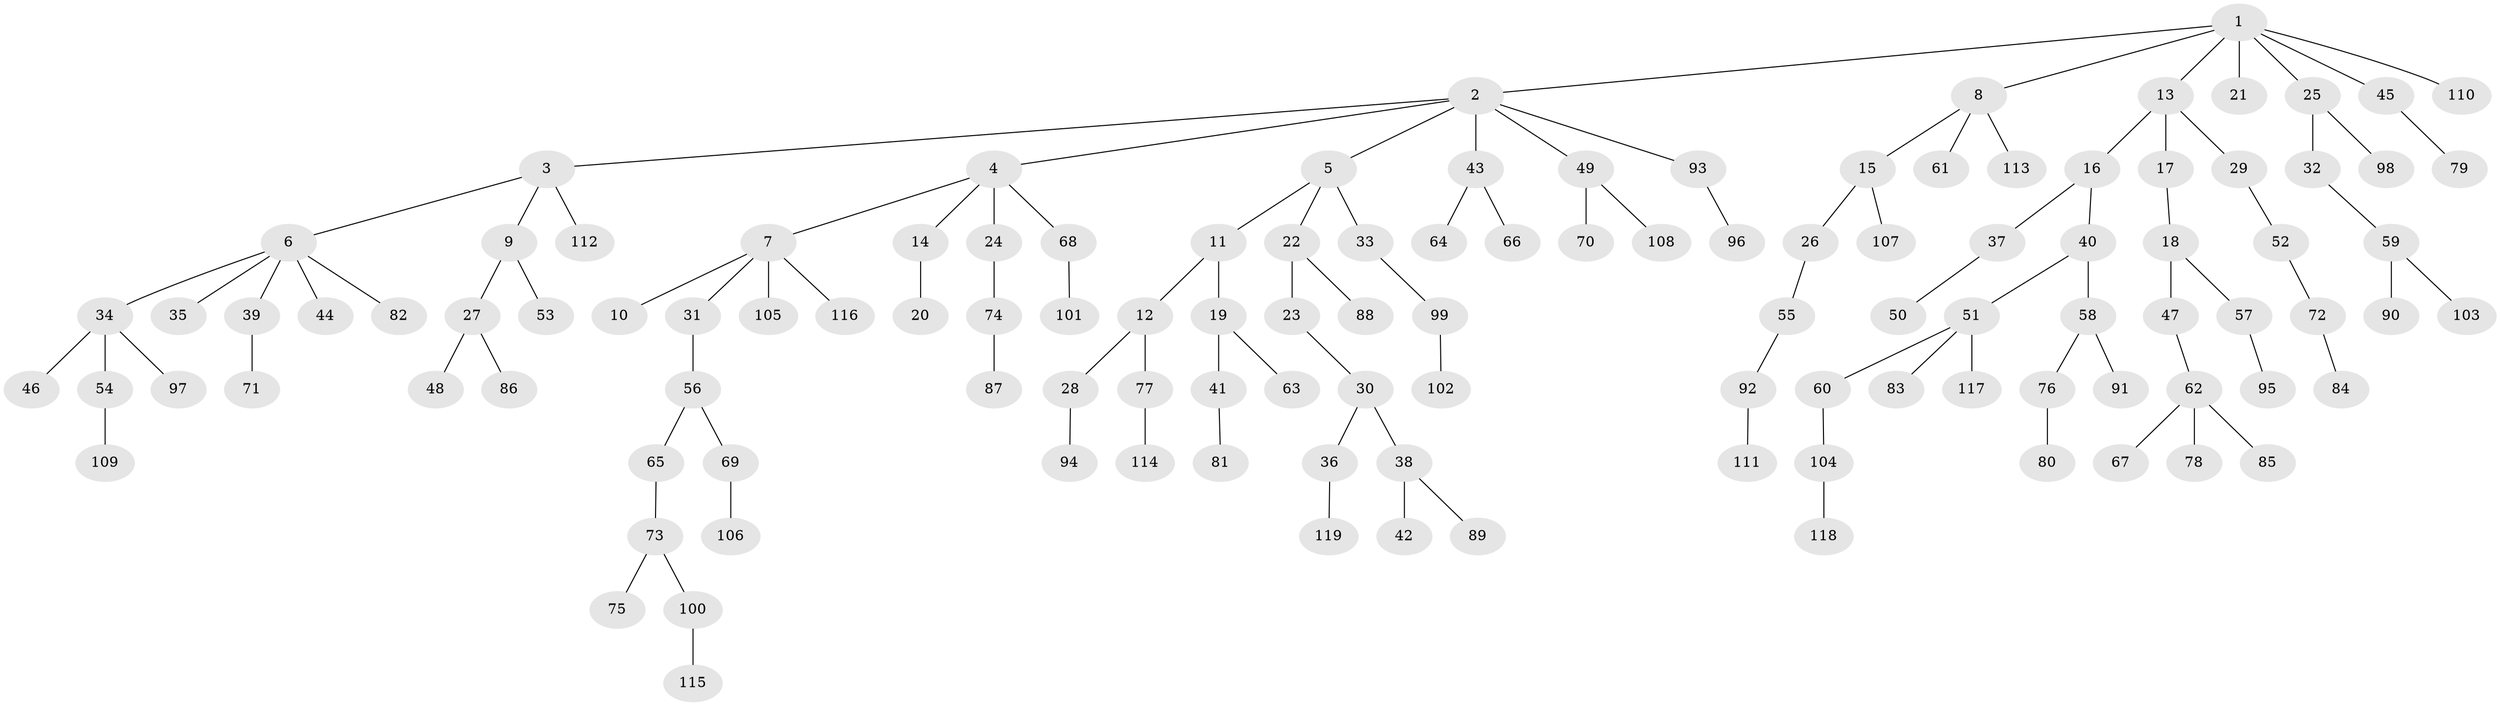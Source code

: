 // Generated by graph-tools (version 1.1) at 2025/15/03/09/25 04:15:37]
// undirected, 119 vertices, 118 edges
graph export_dot {
graph [start="1"]
  node [color=gray90,style=filled];
  1;
  2;
  3;
  4;
  5;
  6;
  7;
  8;
  9;
  10;
  11;
  12;
  13;
  14;
  15;
  16;
  17;
  18;
  19;
  20;
  21;
  22;
  23;
  24;
  25;
  26;
  27;
  28;
  29;
  30;
  31;
  32;
  33;
  34;
  35;
  36;
  37;
  38;
  39;
  40;
  41;
  42;
  43;
  44;
  45;
  46;
  47;
  48;
  49;
  50;
  51;
  52;
  53;
  54;
  55;
  56;
  57;
  58;
  59;
  60;
  61;
  62;
  63;
  64;
  65;
  66;
  67;
  68;
  69;
  70;
  71;
  72;
  73;
  74;
  75;
  76;
  77;
  78;
  79;
  80;
  81;
  82;
  83;
  84;
  85;
  86;
  87;
  88;
  89;
  90;
  91;
  92;
  93;
  94;
  95;
  96;
  97;
  98;
  99;
  100;
  101;
  102;
  103;
  104;
  105;
  106;
  107;
  108;
  109;
  110;
  111;
  112;
  113;
  114;
  115;
  116;
  117;
  118;
  119;
  1 -- 2;
  1 -- 8;
  1 -- 13;
  1 -- 21;
  1 -- 25;
  1 -- 45;
  1 -- 110;
  2 -- 3;
  2 -- 4;
  2 -- 5;
  2 -- 43;
  2 -- 49;
  2 -- 93;
  3 -- 6;
  3 -- 9;
  3 -- 112;
  4 -- 7;
  4 -- 14;
  4 -- 24;
  4 -- 68;
  5 -- 11;
  5 -- 22;
  5 -- 33;
  6 -- 34;
  6 -- 35;
  6 -- 39;
  6 -- 44;
  6 -- 82;
  7 -- 10;
  7 -- 31;
  7 -- 105;
  7 -- 116;
  8 -- 15;
  8 -- 61;
  8 -- 113;
  9 -- 27;
  9 -- 53;
  11 -- 12;
  11 -- 19;
  12 -- 28;
  12 -- 77;
  13 -- 16;
  13 -- 17;
  13 -- 29;
  14 -- 20;
  15 -- 26;
  15 -- 107;
  16 -- 37;
  16 -- 40;
  17 -- 18;
  18 -- 47;
  18 -- 57;
  19 -- 41;
  19 -- 63;
  22 -- 23;
  22 -- 88;
  23 -- 30;
  24 -- 74;
  25 -- 32;
  25 -- 98;
  26 -- 55;
  27 -- 48;
  27 -- 86;
  28 -- 94;
  29 -- 52;
  30 -- 36;
  30 -- 38;
  31 -- 56;
  32 -- 59;
  33 -- 99;
  34 -- 46;
  34 -- 54;
  34 -- 97;
  36 -- 119;
  37 -- 50;
  38 -- 42;
  38 -- 89;
  39 -- 71;
  40 -- 51;
  40 -- 58;
  41 -- 81;
  43 -- 64;
  43 -- 66;
  45 -- 79;
  47 -- 62;
  49 -- 70;
  49 -- 108;
  51 -- 60;
  51 -- 83;
  51 -- 117;
  52 -- 72;
  54 -- 109;
  55 -- 92;
  56 -- 65;
  56 -- 69;
  57 -- 95;
  58 -- 76;
  58 -- 91;
  59 -- 90;
  59 -- 103;
  60 -- 104;
  62 -- 67;
  62 -- 78;
  62 -- 85;
  65 -- 73;
  68 -- 101;
  69 -- 106;
  72 -- 84;
  73 -- 75;
  73 -- 100;
  74 -- 87;
  76 -- 80;
  77 -- 114;
  92 -- 111;
  93 -- 96;
  99 -- 102;
  100 -- 115;
  104 -- 118;
}
